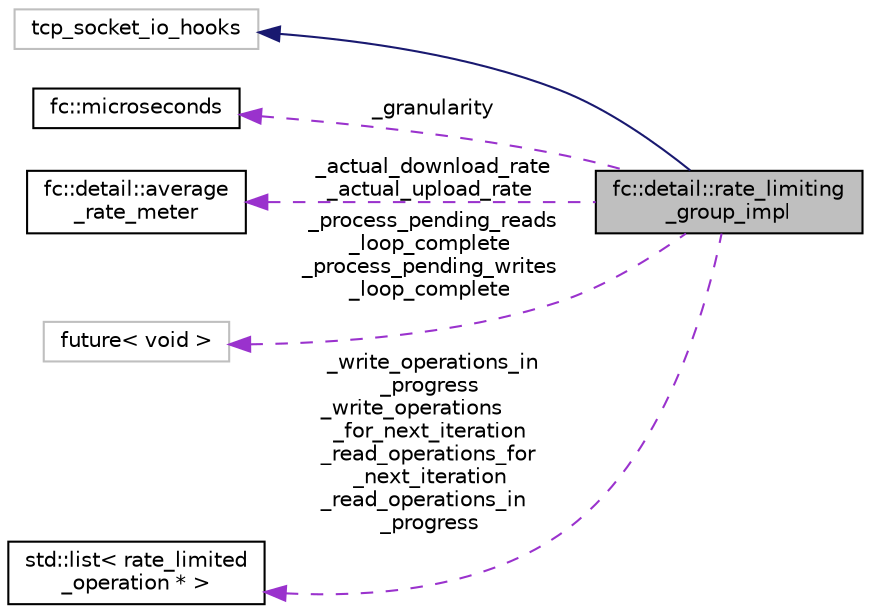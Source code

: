 digraph "fc::detail::rate_limiting_group_impl"
{
  edge [fontname="Helvetica",fontsize="10",labelfontname="Helvetica",labelfontsize="10"];
  node [fontname="Helvetica",fontsize="10",shape=record];
  rankdir="LR";
  Node2 [label="fc::detail::rate_limiting\l_group_impl",height=0.2,width=0.4,color="black", fillcolor="grey75", style="filled", fontcolor="black"];
  Node3 -> Node2 [dir="back",color="midnightblue",fontsize="10",style="solid",fontname="Helvetica"];
  Node3 [label="tcp_socket_io_hooks",height=0.2,width=0.4,color="grey75", fillcolor="white", style="filled"];
  Node4 -> Node2 [dir="back",color="darkorchid3",fontsize="10",style="dashed",label=" _granularity" ,fontname="Helvetica"];
  Node4 [label="fc::microseconds",height=0.2,width=0.4,color="black", fillcolor="white", style="filled",URL="$classfc_1_1microseconds.html"];
  Node5 -> Node2 [dir="back",color="darkorchid3",fontsize="10",style="dashed",label=" _actual_download_rate\n_actual_upload_rate" ,fontname="Helvetica"];
  Node5 [label="fc::detail::average\l_rate_meter",height=0.2,width=0.4,color="black", fillcolor="white", style="filled",URL="$classfc_1_1detail_1_1average__rate__meter.html"];
  Node6 -> Node2 [dir="back",color="darkorchid3",fontsize="10",style="dashed",label=" _process_pending_reads\l_loop_complete\n_process_pending_writes\l_loop_complete" ,fontname="Helvetica"];
  Node6 [label="future\< void \>",height=0.2,width=0.4,color="grey75", fillcolor="white", style="filled"];
  Node7 -> Node2 [dir="back",color="darkorchid3",fontsize="10",style="dashed",label=" _write_operations_in\l_progress\n_write_operations\l_for_next_iteration\n_read_operations_for\l_next_iteration\n_read_operations_in\l_progress" ,fontname="Helvetica"];
  Node7 [label="std::list\< rate_limited\l_operation * \>",height=0.2,width=0.4,color="black", fillcolor="white", style="filled",URL="$classstd_1_1list.html"];
}
